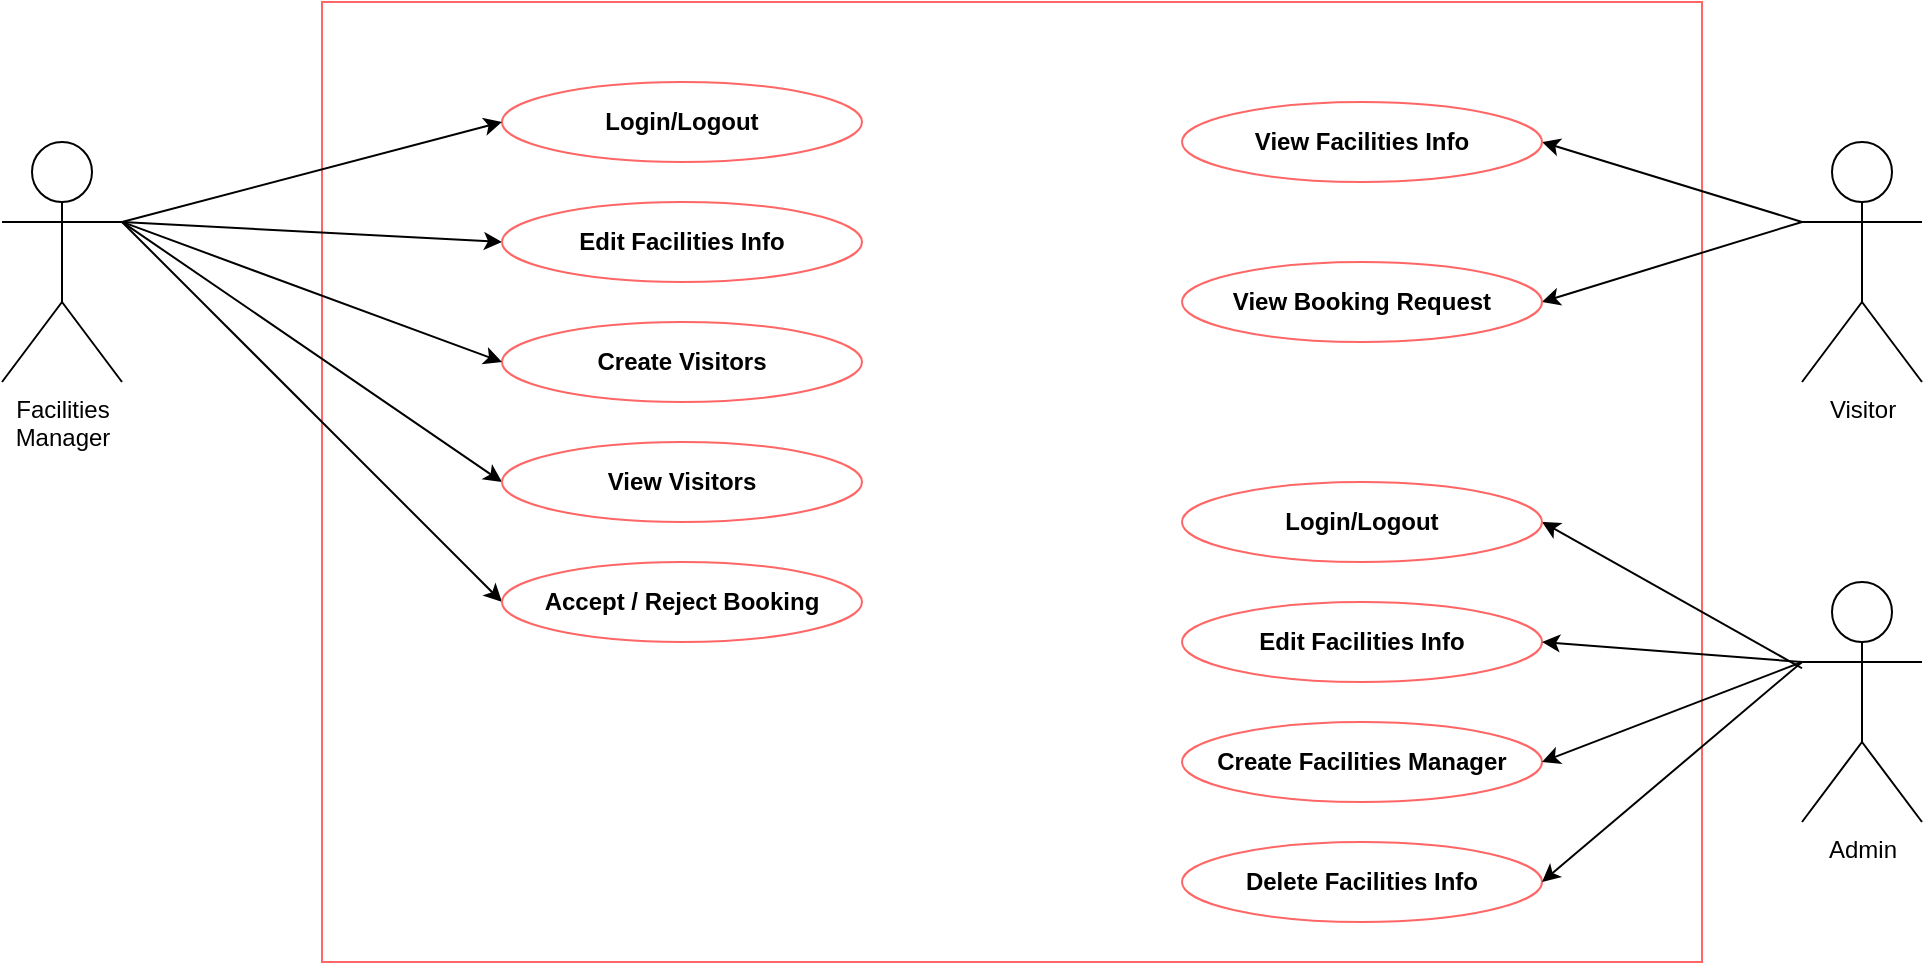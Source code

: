 <mxfile version="20.0.1" type="device"><diagram id="R2lEEEUBdFMjLlhIrx00" name="Page-1"><mxGraphModel dx="1278" dy="571" grid="1" gridSize="10" guides="1" tooltips="1" connect="1" arrows="1" fold="1" page="1" pageScale="1" pageWidth="850" pageHeight="1100" math="0" shadow="0" extFonts="Permanent Marker^https://fonts.googleapis.com/css?family=Permanent+Marker"><root><mxCell id="0"/><mxCell id="1" parent="0"/><mxCell id="weE0UEJY9vtaHOSQQLwY-13" value="" style="rounded=0;whiteSpace=wrap;html=1;shadow=0;strokeColor=#FF6666;fillColor=none;" parent="1" vertex="1"><mxGeometry x="300" y="40" width="690" height="480" as="geometry"/></mxCell><mxCell id="weE0UEJY9vtaHOSQQLwY-27" value="" style="rounded=0;orthogonalLoop=1;jettySize=auto;html=1;entryX=0;entryY=0.5;entryDx=0;entryDy=0;exitX=1;exitY=0.333;exitDx=0;exitDy=0;exitPerimeter=0;" parent="1" source="QtR2BYZ40hI_mKyzg6dK-9" target="weE0UEJY9vtaHOSQQLwY-14" edge="1"><mxGeometry relative="1" as="geometry"><mxPoint x="200" y="176" as="sourcePoint"/></mxGeometry></mxCell><mxCell id="weE0UEJY9vtaHOSQQLwY-29" style="edgeStyle=none;rounded=0;orthogonalLoop=1;jettySize=auto;html=1;entryX=0;entryY=0.5;entryDx=0;entryDy=0;exitX=1;exitY=0.333;exitDx=0;exitDy=0;exitPerimeter=0;" parent="1" source="QtR2BYZ40hI_mKyzg6dK-9" target="weE0UEJY9vtaHOSQQLwY-17" edge="1"><mxGeometry relative="1" as="geometry"><mxPoint x="180" y="150" as="sourcePoint"/></mxGeometry></mxCell><mxCell id="weE0UEJY9vtaHOSQQLwY-30" style="edgeStyle=none;rounded=0;orthogonalLoop=1;jettySize=auto;html=1;entryX=0;entryY=0.5;entryDx=0;entryDy=0;" parent="1" target="weE0UEJY9vtaHOSQQLwY-19" edge="1"><mxGeometry relative="1" as="geometry"><mxPoint x="200" y="150" as="sourcePoint"/></mxGeometry></mxCell><mxCell id="QtR2BYZ40hI_mKyzg6dK-9" value="Facilities&lt;br&gt;Manager" style="shape=umlActor;verticalLabelPosition=bottom;verticalAlign=top;html=1;outlineConnect=0;shadow=0;" parent="1" vertex="1"><mxGeometry x="140" y="110" width="60" height="120" as="geometry"/></mxCell><mxCell id="weE0UEJY9vtaHOSQQLwY-32" value="" style="edgeStyle=none;rounded=0;orthogonalLoop=1;jettySize=auto;html=1;entryX=1;entryY=0.5;entryDx=0;entryDy=0;exitX=0;exitY=0.333;exitDx=0;exitDy=0;exitPerimeter=0;" parent="1" source="QtR2BYZ40hI_mKyzg6dK-27" target="weE0UEJY9vtaHOSQQLwY-24" edge="1"><mxGeometry relative="1" as="geometry"><mxPoint x="675" y="680" as="sourcePoint"/></mxGeometry></mxCell><mxCell id="weE0UEJY9vtaHOSQQLwY-37" value="" style="edgeStyle=none;rounded=0;orthogonalLoop=1;jettySize=auto;html=1;entryX=1;entryY=0.5;entryDx=0;entryDy=0;exitX=0;exitY=0.333;exitDx=0;exitDy=0;exitPerimeter=0;" parent="1" source="QtR2BYZ40hI_mKyzg6dK-27" target="weE0UEJY9vtaHOSQQLwY-38" edge="1"><mxGeometry relative="1" as="geometry"/></mxCell><mxCell id="QtR2BYZ40hI_mKyzg6dK-27" value="Visitor" style="shape=umlActor;verticalLabelPosition=bottom;verticalAlign=top;html=1;outlineConnect=0;" parent="1" vertex="1"><mxGeometry x="1040" y="110" width="60" height="120" as="geometry"/></mxCell><mxCell id="weE0UEJY9vtaHOSQQLwY-14" value="&lt;b&gt;Edit Facilities Info&lt;/b&gt;" style="ellipse;whiteSpace=wrap;html=1;align=center;shadow=0;strokeColor=#FF6666;fillColor=none;" parent="1" vertex="1"><mxGeometry x="390" y="140" width="180" height="40" as="geometry"/></mxCell><mxCell id="weE0UEJY9vtaHOSQQLwY-17" value="&lt;b&gt;View Visitors&lt;/b&gt;" style="ellipse;whiteSpace=wrap;html=1;align=center;shadow=0;strokeColor=#FF6666;fillColor=none;" parent="1" vertex="1"><mxGeometry x="390" y="260" width="180" height="40" as="geometry"/></mxCell><mxCell id="weE0UEJY9vtaHOSQQLwY-19" value="&lt;b&gt;Accept / Reject Booking&lt;/b&gt;" style="ellipse;whiteSpace=wrap;html=1;align=center;shadow=0;strokeColor=#FF6666;fillColor=none;" parent="1" vertex="1"><mxGeometry x="390" y="320" width="180" height="40" as="geometry"/></mxCell><mxCell id="weE0UEJY9vtaHOSQQLwY-24" value="&lt;b&gt;View Facilities Info&lt;/b&gt;" style="ellipse;whiteSpace=wrap;html=1;align=center;shadow=0;strokeColor=#FF6666;fillColor=none;" parent="1" vertex="1"><mxGeometry x="730" y="90" width="180" height="40" as="geometry"/></mxCell><mxCell id="weE0UEJY9vtaHOSQQLwY-38" value="&lt;b&gt;View Booking Request&lt;/b&gt;" style="ellipse;whiteSpace=wrap;html=1;align=center;shadow=0;strokeColor=#FF6666;fillColor=none;" parent="1" vertex="1"><mxGeometry x="730" y="170" width="180" height="40" as="geometry"/></mxCell><mxCell id="epHI-qNZjIgh6mTDr5IQ-1" value="&lt;b&gt;Login/Logout&lt;/b&gt;" style="ellipse;whiteSpace=wrap;html=1;align=center;shadow=0;strokeColor=#FF6666;fillColor=none;" parent="1" vertex="1"><mxGeometry x="390" y="80" width="180" height="40" as="geometry"/></mxCell><mxCell id="epHI-qNZjIgh6mTDr5IQ-2" value="" style="endArrow=classic;html=1;entryX=0;entryY=0.5;entryDx=0;entryDy=0;" parent="1" target="epHI-qNZjIgh6mTDr5IQ-1" edge="1"><mxGeometry width="50" height="50" relative="1" as="geometry"><mxPoint x="200" y="150" as="sourcePoint"/><mxPoint x="730" y="270" as="targetPoint"/></mxGeometry></mxCell><mxCell id="epHI-qNZjIgh6mTDr5IQ-3" value="&lt;b&gt;Create Visitors&lt;/b&gt;" style="ellipse;whiteSpace=wrap;html=1;align=center;shadow=0;strokeColor=#FF6666;fillColor=none;" parent="1" vertex="1"><mxGeometry x="390" y="200" width="180" height="40" as="geometry"/></mxCell><mxCell id="epHI-qNZjIgh6mTDr5IQ-4" value="" style="rounded=0;orthogonalLoop=1;jettySize=auto;html=1;entryX=0;entryY=0.5;entryDx=0;entryDy=0;exitX=1;exitY=0.333;exitDx=0;exitDy=0;exitPerimeter=0;" parent="1" source="QtR2BYZ40hI_mKyzg6dK-9" target="epHI-qNZjIgh6mTDr5IQ-3" edge="1"><mxGeometry relative="1" as="geometry"><mxPoint x="180" y="130" as="sourcePoint"/><mxPoint x="400" y="170" as="targetPoint"/></mxGeometry></mxCell><mxCell id="4HnmKjvZij5VcZYnuTdg-1" value="Admin" style="shape=umlActor;verticalLabelPosition=bottom;verticalAlign=top;html=1;outlineConnect=0;" vertex="1" parent="1"><mxGeometry x="1040" y="330" width="60" height="120" as="geometry"/></mxCell><mxCell id="4HnmKjvZij5VcZYnuTdg-4" value="&lt;b&gt;Edit Facilities Info&lt;/b&gt;" style="ellipse;whiteSpace=wrap;html=1;align=center;shadow=0;strokeColor=#FF6666;fillColor=none;" vertex="1" parent="1"><mxGeometry x="730" y="340" width="180" height="40" as="geometry"/></mxCell><mxCell id="4HnmKjvZij5VcZYnuTdg-5" value="&lt;b&gt;Create Facilities Manager&lt;/b&gt;" style="ellipse;whiteSpace=wrap;html=1;align=center;shadow=0;strokeColor=#FF6666;fillColor=none;" vertex="1" parent="1"><mxGeometry x="730" y="400" width="180" height="40" as="geometry"/></mxCell><mxCell id="4HnmKjvZij5VcZYnuTdg-7" value="&lt;b&gt;Delete Facilities Info&lt;/b&gt;" style="ellipse;whiteSpace=wrap;html=1;align=center;shadow=0;strokeColor=#FF6666;fillColor=none;" vertex="1" parent="1"><mxGeometry x="730" y="460" width="180" height="40" as="geometry"/></mxCell><mxCell id="4HnmKjvZij5VcZYnuTdg-8" value="" style="edgeStyle=none;rounded=0;orthogonalLoop=1;jettySize=auto;html=1;entryX=1;entryY=0.5;entryDx=0;entryDy=0;" edge="1" parent="1" target="4HnmKjvZij5VcZYnuTdg-5"><mxGeometry relative="1" as="geometry"><mxPoint x="1040" y="370" as="sourcePoint"/><mxPoint x="920" y="230" as="targetPoint"/></mxGeometry></mxCell><mxCell id="4HnmKjvZij5VcZYnuTdg-11" value="" style="edgeStyle=none;rounded=0;orthogonalLoop=1;jettySize=auto;html=1;entryX=1;entryY=0.5;entryDx=0;entryDy=0;exitX=0;exitY=0.333;exitDx=0;exitDy=0;exitPerimeter=0;" edge="1" parent="1" source="4HnmKjvZij5VcZYnuTdg-1"><mxGeometry relative="1" as="geometry"><mxPoint x="1050" y="340" as="sourcePoint"/><mxPoint x="910" y="480" as="targetPoint"/></mxGeometry></mxCell><mxCell id="4HnmKjvZij5VcZYnuTdg-15" value="" style="edgeStyle=none;rounded=0;orthogonalLoop=1;jettySize=auto;html=1;entryX=1;entryY=0.5;entryDx=0;entryDy=0;" edge="1" parent="1"><mxGeometry relative="1" as="geometry"><mxPoint x="1040" y="370" as="sourcePoint"/><mxPoint x="910" y="360" as="targetPoint"/></mxGeometry></mxCell><mxCell id="4HnmKjvZij5VcZYnuTdg-16" value="" style="edgeStyle=none;rounded=0;orthogonalLoop=1;jettySize=auto;html=1;entryX=1;entryY=0.5;entryDx=0;entryDy=0;" edge="1" parent="1" source="4HnmKjvZij5VcZYnuTdg-1"><mxGeometry relative="1" as="geometry"><mxPoint x="1040" y="310" as="sourcePoint"/><mxPoint x="910" y="300" as="targetPoint"/></mxGeometry></mxCell><mxCell id="4HnmKjvZij5VcZYnuTdg-17" value="&lt;b&gt;Login/Logout&lt;/b&gt;" style="ellipse;whiteSpace=wrap;html=1;align=center;shadow=0;strokeColor=#FF6666;fillColor=none;" vertex="1" parent="1"><mxGeometry x="730" y="280" width="180" height="40" as="geometry"/></mxCell></root></mxGraphModel></diagram></mxfile>